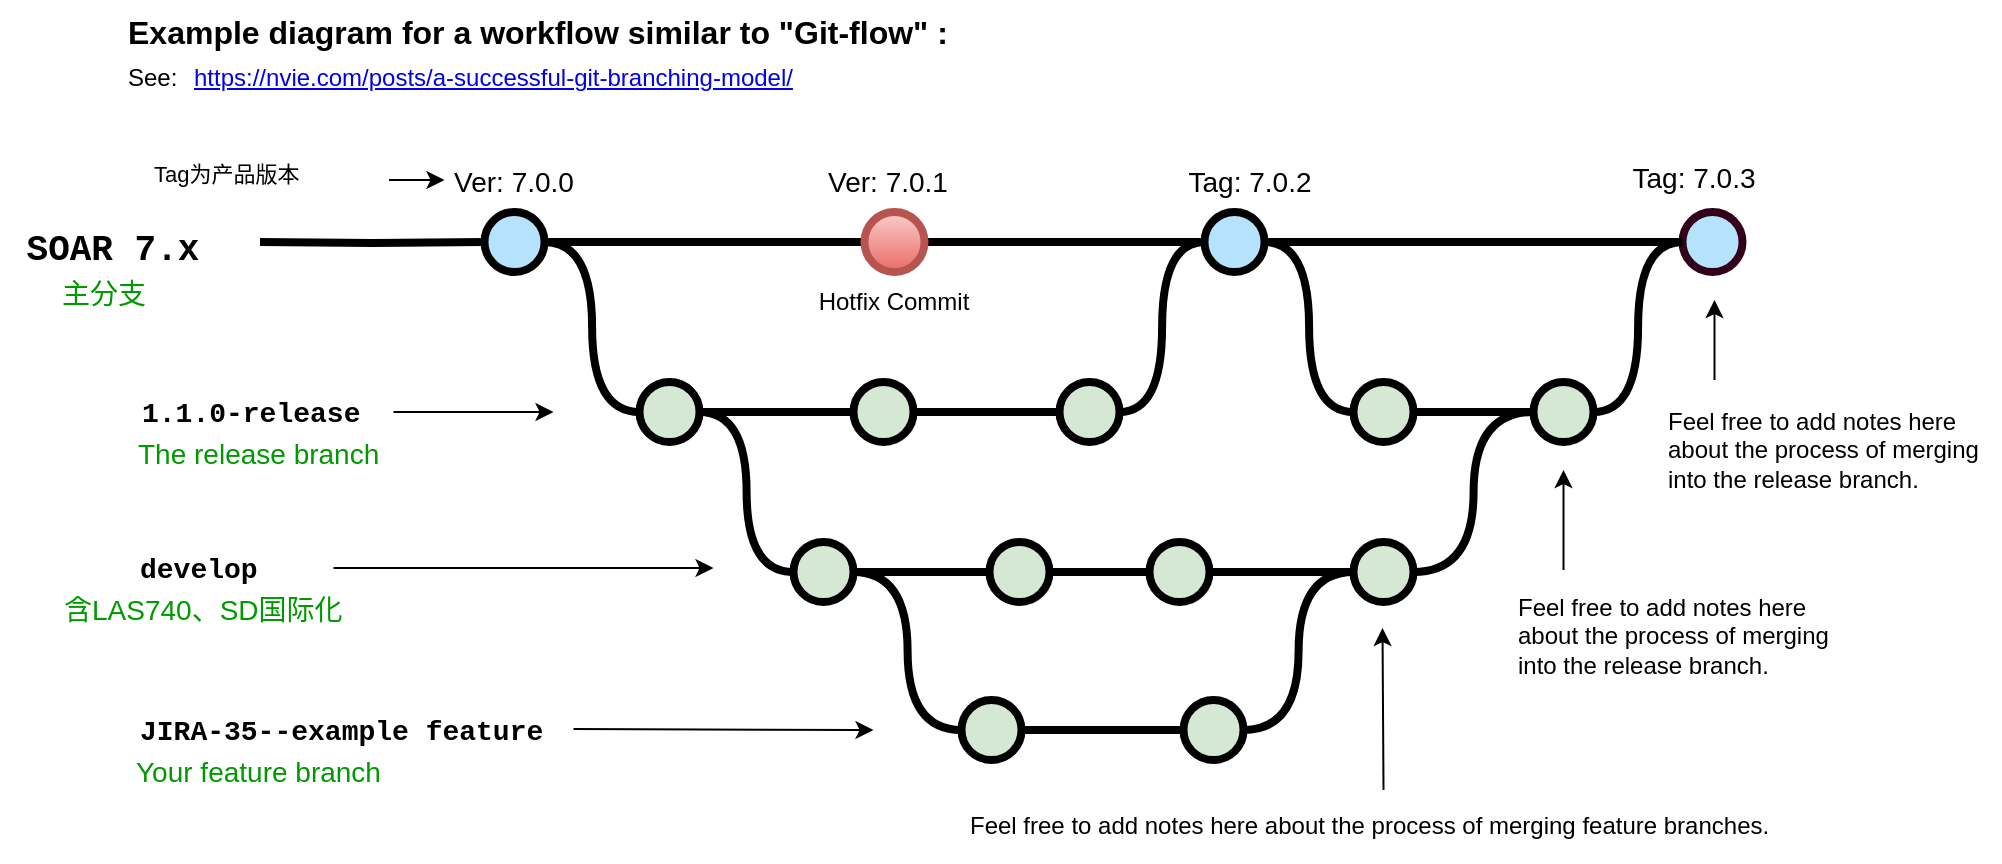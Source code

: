 <mxfile version="22.1.7" type="github" pages="2">
  <diagram id="yPxyJZ8AM_hMuL3Unpa9" name="complex gitflow">
    <mxGraphModel dx="1434" dy="758" grid="1" gridSize="10" guides="1" tooltips="1" connect="1" arrows="1" fold="1" page="1" pageScale="1" pageWidth="1100" pageHeight="850" math="0" shadow="0">
      <root>
        <mxCell id="0" />
        <mxCell id="1" parent="0" />
        <mxCell id="uWUnNED6HEl2aK5fdaIb-7" value="Hotfix Commit" style="text;html=1;strokeColor=none;fillColor=none;align=center;verticalAlign=middle;whiteSpace=wrap;overflow=hidden;" parent="1" vertex="1">
          <mxGeometry x="427.25" y="226" width="80" height="30" as="geometry" />
        </mxCell>
        <mxCell id="uWUnNED6HEl2aK5fdaIb-8" value="" style="edgeStyle=orthogonalEdgeStyle;rounded=0;html=1;jettySize=auto;orthogonalLoop=1;plain-blue;endArrow=none;endFill=0;strokeWidth=4;strokeColor=#000000;entryX=0;entryY=0.5;entryDx=0;entryDy=0;entryPerimeter=0;" parent="1" source="uWUnNED6HEl2aK5fdaIb-10" target="9hBKPDzoitwpIBdzFDQ7-16" edge="1">
          <mxGeometry x="292.25" y="211" as="geometry">
            <mxPoint x="442.25" y="211" as="targetPoint" />
          </mxGeometry>
        </mxCell>
        <mxCell id="uWUnNED6HEl2aK5fdaIb-9" style="edgeStyle=orthogonalEdgeStyle;curved=1;rounded=0;html=1;exitX=1;exitY=0.5;exitPerimeter=0;entryX=0;entryY=0.5;entryPerimeter=0;endArrow=none;endFill=0;jettySize=auto;orthogonalLoop=1;strokeWidth=4;fontSize=15;" parent="1" source="uWUnNED6HEl2aK5fdaIb-10" target="uWUnNED6HEl2aK5fdaIb-15" edge="1">
          <mxGeometry relative="1" as="geometry" />
        </mxCell>
        <mxCell id="uWUnNED6HEl2aK5fdaIb-10" value="" style="verticalLabelPosition=bottom;verticalAlign=top;html=1;strokeWidth=4;shape=mxgraph.flowchart.on-page_reference;plain-blue;gradientColor=none;fillColor=#B5E3Fe;strokeColor=#000000;" parent="1" vertex="1">
          <mxGeometry x="262.25" y="196" width="30" height="30" as="geometry" />
        </mxCell>
        <mxCell id="uWUnNED6HEl2aK5fdaIb-80" value="" style="edgeStyle=orthogonalEdgeStyle;curved=1;rounded=0;orthogonalLoop=1;jettySize=auto;html=1;endArrow=none;endFill=0;strokeWidth=4;entryX=0;entryY=0.5;entryDx=0;entryDy=0;entryPerimeter=0;" parent="1" source="uWUnNED6HEl2aK5fdaIb-11" target="uWUnNED6HEl2aK5fdaIb-109" edge="1">
          <mxGeometry relative="1" as="geometry">
            <mxPoint x="734.5" y="211" as="targetPoint" />
          </mxGeometry>
        </mxCell>
        <mxCell id="uWUnNED6HEl2aK5fdaIb-105" style="edgeStyle=orthogonalEdgeStyle;curved=1;rounded=0;orthogonalLoop=1;jettySize=auto;html=1;exitX=1;exitY=0.5;exitDx=0;exitDy=0;exitPerimeter=0;entryX=0;entryY=0.5;entryDx=0;entryDy=0;entryPerimeter=0;endArrow=none;endFill=0;strokeWidth=4;fontFamily=Courier New;fontColor=#009900;" parent="1" source="uWUnNED6HEl2aK5fdaIb-11" target="uWUnNED6HEl2aK5fdaIb-104" edge="1">
          <mxGeometry relative="1" as="geometry" />
        </mxCell>
        <mxCell id="uWUnNED6HEl2aK5fdaIb-11" value="" style="verticalLabelPosition=bottom;verticalAlign=top;html=1;strokeWidth=4;shape=mxgraph.flowchart.on-page_reference;plain-blue;gradientColor=none;strokeColor=#000000;fillColor=#B5E3FE;" parent="1" vertex="1">
          <mxGeometry x="622.25" y="196" width="30" height="30" as="geometry" />
        </mxCell>
        <mxCell id="uWUnNED6HEl2aK5fdaIb-109" value="" style="verticalLabelPosition=bottom;verticalAlign=top;html=1;strokeWidth=4;shape=mxgraph.flowchart.on-page_reference;plain-blue;gradientColor=none;strokeColor=#33001A;fillColor=#B5E3FE;" parent="1" vertex="1">
          <mxGeometry x="861.25" y="196" width="30" height="30" as="geometry" />
        </mxCell>
        <mxCell id="uWUnNED6HEl2aK5fdaIb-12" value="" style="edgeStyle=orthogonalEdgeStyle;rounded=0;html=1;jettySize=auto;orthogonalLoop=1;strokeWidth=4;endArrow=none;endFill=0;" parent="1" target="uWUnNED6HEl2aK5fdaIb-10" edge="1">
          <mxGeometry x="192.25" y="211" as="geometry">
            <mxPoint x="150" y="211" as="sourcePoint" />
          </mxGeometry>
        </mxCell>
        <mxCell id="uWUnNED6HEl2aK5fdaIb-13" value="&lt;h1 style=&quot;font-size: 18px;&quot;&gt;SOAR 7.x&lt;/h1&gt;" style="text;html=1;strokeColor=none;fillColor=none;align=center;verticalAlign=middle;whiteSpace=wrap;overflow=hidden;fontSize=18;fontStyle=1;fontFamily=Courier New;" parent="1" vertex="1">
          <mxGeometry x="20" y="190" width="113" height="42" as="geometry" />
        </mxCell>
        <mxCell id="uWUnNED6HEl2aK5fdaIb-14" style="edgeStyle=orthogonalEdgeStyle;curved=1;rounded=0;html=1;exitX=1;exitY=0.5;exitPerimeter=0;endArrow=none;endFill=0;jettySize=auto;orthogonalLoop=1;strokeWidth=4;fontSize=15;" parent="1" source="uWUnNED6HEl2aK5fdaIb-15" target="uWUnNED6HEl2aK5fdaIb-17" edge="1">
          <mxGeometry relative="1" as="geometry" />
        </mxCell>
        <mxCell id="uWUnNED6HEl2aK5fdaIb-15" value="" style="verticalLabelPosition=bottom;verticalAlign=top;html=1;strokeWidth=4;shape=mxgraph.flowchart.on-page_reference;plain-purple;gradientColor=none;strokeColor=#000000;fillColor=#D5E8D4;" parent="1" vertex="1">
          <mxGeometry x="339.75" y="281" width="30" height="30" as="geometry" />
        </mxCell>
        <mxCell id="uWUnNED6HEl2aK5fdaIb-16" style="edgeStyle=orthogonalEdgeStyle;curved=1;rounded=0;html=1;exitX=1;exitY=0.5;exitPerimeter=0;entryX=0;entryY=0.5;entryPerimeter=0;endArrow=none;endFill=0;jettySize=auto;orthogonalLoop=1;strokeWidth=4;fontSize=15;" parent="1" source="uWUnNED6HEl2aK5fdaIb-17" target="uWUnNED6HEl2aK5fdaIb-19" edge="1">
          <mxGeometry relative="1" as="geometry" />
        </mxCell>
        <mxCell id="uWUnNED6HEl2aK5fdaIb-17" value="" style="verticalLabelPosition=bottom;verticalAlign=top;html=1;strokeWidth=4;shape=mxgraph.flowchart.on-page_reference;plain-purple;gradientColor=none;strokeColor=#000000;fillColor=#D5E8D4;" parent="1" vertex="1">
          <mxGeometry x="446.75" y="281" width="30" height="30" as="geometry" />
        </mxCell>
        <mxCell id="uWUnNED6HEl2aK5fdaIb-18" style="edgeStyle=orthogonalEdgeStyle;curved=1;rounded=0;html=1;exitX=1;exitY=0.5;exitPerimeter=0;entryX=0;entryY=0.5;entryPerimeter=0;endArrow=none;endFill=0;jettySize=auto;orthogonalLoop=1;strokeWidth=4;fontSize=15;" parent="1" source="uWUnNED6HEl2aK5fdaIb-19" target="uWUnNED6HEl2aK5fdaIb-11" edge="1">
          <mxGeometry relative="1" as="geometry" />
        </mxCell>
        <mxCell id="uWUnNED6HEl2aK5fdaIb-19" value="" style="verticalLabelPosition=bottom;verticalAlign=top;html=1;strokeWidth=4;shape=mxgraph.flowchart.on-page_reference;plain-purple;gradientColor=none;strokeColor=#000000;fillColor=#D5E8D4;" parent="1" vertex="1">
          <mxGeometry x="549.75" y="281" width="30" height="30" as="geometry" />
        </mxCell>
        <mxCell id="uWUnNED6HEl2aK5fdaIb-20" value="1.1.0-release" style="text;html=1;strokeColor=none;fillColor=none;align=left;verticalAlign=middle;whiteSpace=wrap;overflow=hidden;fontSize=14;fontStyle=1;fontFamily=Courier New;" parent="1" vertex="1">
          <mxGeometry x="88.75" y="286" width="240" height="20" as="geometry" />
        </mxCell>
        <mxCell id="uWUnNED6HEl2aK5fdaIb-71" value="" style="edgeStyle=orthogonalEdgeStyle;rounded=0;orthogonalLoop=1;jettySize=auto;html=1;endArrow=none;endFill=0;strokeWidth=4;" parent="1" source="uWUnNED6HEl2aK5fdaIb-69" target="uWUnNED6HEl2aK5fdaIb-70" edge="1">
          <mxGeometry relative="1" as="geometry" />
        </mxCell>
        <mxCell id="uWUnNED6HEl2aK5fdaIb-75" style="edgeStyle=orthogonalEdgeStyle;rounded=0;orthogonalLoop=1;jettySize=auto;html=1;entryX=1;entryY=0.5;entryDx=0;entryDy=0;entryPerimeter=0;endArrow=none;endFill=0;strokeWidth=4;curved=1;" parent="1" source="uWUnNED6HEl2aK5fdaIb-69" target="uWUnNED6HEl2aK5fdaIb-15" edge="1">
          <mxGeometry relative="1" as="geometry" />
        </mxCell>
        <mxCell id="uWUnNED6HEl2aK5fdaIb-94" style="edgeStyle=orthogonalEdgeStyle;curved=1;rounded=0;orthogonalLoop=1;jettySize=auto;html=1;exitX=1;exitY=0.5;exitDx=0;exitDy=0;exitPerimeter=0;entryX=0;entryY=0.5;entryDx=0;entryDy=0;entryPerimeter=0;endArrow=none;endFill=0;strokeWidth=4;fontFamily=Courier New;fontColor=#009900;" parent="1" source="uWUnNED6HEl2aK5fdaIb-69" target="uWUnNED6HEl2aK5fdaIb-82" edge="1">
          <mxGeometry relative="1" as="geometry" />
        </mxCell>
        <mxCell id="uWUnNED6HEl2aK5fdaIb-69" value="" style="verticalLabelPosition=bottom;verticalAlign=top;html=1;strokeWidth=4;shape=mxgraph.flowchart.on-page_reference;plain-purple;gradientColor=none;strokeColor=#000000;fillColor=#D5E8D4;" parent="1" vertex="1">
          <mxGeometry x="416.75" y="361" width="30" height="30" as="geometry" />
        </mxCell>
        <mxCell id="uWUnNED6HEl2aK5fdaIb-78" value="" style="edgeStyle=orthogonalEdgeStyle;curved=1;rounded=0;orthogonalLoop=1;jettySize=auto;html=1;endArrow=none;endFill=0;strokeWidth=4;" parent="1" source="uWUnNED6HEl2aK5fdaIb-70" target="uWUnNED6HEl2aK5fdaIb-77" edge="1">
          <mxGeometry relative="1" as="geometry" />
        </mxCell>
        <mxCell id="uWUnNED6HEl2aK5fdaIb-70" value="" style="verticalLabelPosition=bottom;verticalAlign=top;html=1;strokeWidth=4;shape=mxgraph.flowchart.on-page_reference;plain-purple;gradientColor=none;strokeColor=#000000;fillColor=#D5E8D4;" parent="1" vertex="1">
          <mxGeometry x="514.75" y="361" width="30" height="30" as="geometry" />
        </mxCell>
        <mxCell id="uWUnNED6HEl2aK5fdaIb-96" value="" style="edgeStyle=orthogonalEdgeStyle;curved=1;rounded=0;orthogonalLoop=1;jettySize=auto;html=1;endArrow=none;endFill=0;strokeWidth=4;fontFamily=Courier New;fontColor=#009900;" parent="1" source="uWUnNED6HEl2aK5fdaIb-77" target="uWUnNED6HEl2aK5fdaIb-95" edge="1">
          <mxGeometry relative="1" as="geometry" />
        </mxCell>
        <mxCell id="uWUnNED6HEl2aK5fdaIb-77" value="" style="verticalLabelPosition=bottom;verticalAlign=top;html=1;strokeWidth=4;shape=mxgraph.flowchart.on-page_reference;plain-purple;gradientColor=none;strokeColor=#000000;fillColor=#D5E8D4;" parent="1" vertex="1">
          <mxGeometry x="594.75" y="361" width="30" height="30" as="geometry" />
        </mxCell>
        <mxCell id="uWUnNED6HEl2aK5fdaIb-108" style="edgeStyle=orthogonalEdgeStyle;curved=1;rounded=0;orthogonalLoop=1;jettySize=auto;html=1;entryX=0;entryY=0.5;entryDx=0;entryDy=0;entryPerimeter=0;endArrow=none;endFill=0;strokeWidth=4;fontFamily=Courier New;fontColor=#009900;" parent="1" source="uWUnNED6HEl2aK5fdaIb-95" target="uWUnNED6HEl2aK5fdaIb-106" edge="1">
          <mxGeometry relative="1" as="geometry" />
        </mxCell>
        <mxCell id="uWUnNED6HEl2aK5fdaIb-95" value="" style="verticalLabelPosition=bottom;verticalAlign=top;html=1;strokeWidth=4;shape=mxgraph.flowchart.on-page_reference;plain-purple;gradientColor=none;strokeColor=#000000;fillColor=#D5E8D4;" parent="1" vertex="1">
          <mxGeometry x="696.75" y="361" width="30" height="30" as="geometry" />
        </mxCell>
        <mxCell id="uWUnNED6HEl2aK5fdaIb-76" value="develop" style="text;html=1;strokeColor=none;fillColor=none;align=left;verticalAlign=middle;whiteSpace=wrap;overflow=hidden;fontSize=14;fontStyle=1;fontFamily=Courier New;" parent="1" vertex="1">
          <mxGeometry x="87.75" y="364" width="91" height="20" as="geometry" />
        </mxCell>
        <mxCell id="uWUnNED6HEl2aK5fdaIb-81" value="" style="edgeStyle=orthogonalEdgeStyle;rounded=0;orthogonalLoop=1;jettySize=auto;html=1;endArrow=none;endFill=0;strokeWidth=4;" parent="1" source="uWUnNED6HEl2aK5fdaIb-82" target="uWUnNED6HEl2aK5fdaIb-84" edge="1">
          <mxGeometry relative="1" as="geometry" />
        </mxCell>
        <mxCell id="uWUnNED6HEl2aK5fdaIb-82" value="" style="verticalLabelPosition=bottom;verticalAlign=top;html=1;strokeWidth=4;shape=mxgraph.flowchart.on-page_reference;plain-purple;gradientColor=none;strokeColor=#000000;fillColor=#D5E8D4;" parent="1" vertex="1">
          <mxGeometry x="500.75" y="440" width="30" height="30" as="geometry" />
        </mxCell>
        <mxCell id="uWUnNED6HEl2aK5fdaIb-97" style="edgeStyle=orthogonalEdgeStyle;curved=1;rounded=0;orthogonalLoop=1;jettySize=auto;html=1;exitX=1;exitY=0.5;exitDx=0;exitDy=0;exitPerimeter=0;entryX=0;entryY=0.5;entryDx=0;entryDy=0;entryPerimeter=0;endArrow=none;endFill=0;strokeWidth=4;fontFamily=Courier New;fontColor=#009900;" parent="1" source="uWUnNED6HEl2aK5fdaIb-84" target="uWUnNED6HEl2aK5fdaIb-95" edge="1">
          <mxGeometry relative="1" as="geometry" />
        </mxCell>
        <mxCell id="uWUnNED6HEl2aK5fdaIb-84" value="" style="verticalLabelPosition=bottom;verticalAlign=top;html=1;strokeWidth=4;shape=mxgraph.flowchart.on-page_reference;plain-purple;gradientColor=none;strokeColor=#000000;fillColor=#D5E8D4;" parent="1" vertex="1">
          <mxGeometry x="611.75" y="440" width="30" height="30" as="geometry" />
        </mxCell>
        <mxCell id="uWUnNED6HEl2aK5fdaIb-86" value="JIRA-35--example feature" style="text;html=1;strokeColor=none;fillColor=none;align=left;verticalAlign=middle;whiteSpace=wrap;overflow=hidden;fontSize=14;fontStyle=1;fontFamily=Courier New;" parent="1" vertex="1">
          <mxGeometry x="87.5" y="445" width="240" height="20" as="geometry" />
        </mxCell>
        <mxCell id="uWUnNED6HEl2aK5fdaIb-87" value="含LAS740、SD国际化" style="text;html=1;strokeColor=none;fillColor=none;align=left;verticalAlign=middle;whiteSpace=wrap;overflow=hidden;fontSize=14;fontStyle=0;fontColor=#009900;" parent="1" vertex="1">
          <mxGeometry x="50" y="384" width="240" height="20" as="geometry" />
        </mxCell>
        <mxCell id="uWUnNED6HEl2aK5fdaIb-88" value="Your feature branch" style="text;html=1;strokeColor=none;fillColor=none;align=left;verticalAlign=middle;whiteSpace=wrap;overflow=hidden;fontSize=14;fontStyle=0;fontColor=#009900;" parent="1" vertex="1">
          <mxGeometry x="85.75" y="465" width="240" height="20" as="geometry" />
        </mxCell>
        <mxCell id="uWUnNED6HEl2aK5fdaIb-89" value="The release branch" style="text;html=1;strokeColor=none;fillColor=none;align=left;verticalAlign=middle;whiteSpace=wrap;overflow=hidden;fontSize=14;fontStyle=0;fontColor=#009900;" parent="1" vertex="1">
          <mxGeometry x="86.75" y="306" width="240" height="20" as="geometry" />
        </mxCell>
        <mxCell id="uWUnNED6HEl2aK5fdaIb-90" value="主分支" style="text;html=1;strokeColor=none;fillColor=none;align=left;verticalAlign=middle;whiteSpace=wrap;overflow=hidden;fontSize=14;fontStyle=0;fontColor=#009900;" parent="1" vertex="1">
          <mxGeometry x="49.12" y="226" width="54.75" height="20" as="geometry" />
        </mxCell>
        <mxCell id="uWUnNED6HEl2aK5fdaIb-91" value="" style="endArrow=classic;html=1;strokeWidth=1;fontFamily=Courier New;fontColor=#009900;" parent="1" edge="1">
          <mxGeometry width="50" height="50" relative="1" as="geometry">
            <mxPoint x="306.75" y="454.5" as="sourcePoint" />
            <mxPoint x="456.75" y="455" as="targetPoint" />
          </mxGeometry>
        </mxCell>
        <mxCell id="uWUnNED6HEl2aK5fdaIb-92" value="" style="endArrow=classic;html=1;strokeWidth=1;fontFamily=Courier New;fontColor=#009900;" parent="1" edge="1">
          <mxGeometry width="50" height="50" relative="1" as="geometry">
            <mxPoint x="186.75" y="374" as="sourcePoint" />
            <mxPoint x="376.75" y="374" as="targetPoint" />
          </mxGeometry>
        </mxCell>
        <mxCell id="uWUnNED6HEl2aK5fdaIb-93" value="" style="endArrow=classic;html=1;strokeWidth=1;fontFamily=Courier New;fontColor=#009900;" parent="1" edge="1">
          <mxGeometry width="50" height="50" relative="1" as="geometry">
            <mxPoint x="216.75" y="296" as="sourcePoint" />
            <mxPoint x="296.75" y="296" as="targetPoint" />
          </mxGeometry>
        </mxCell>
        <mxCell id="uWUnNED6HEl2aK5fdaIb-101" value="Tag: 7.0.2" style="text;html=1;strokeColor=none;fillColor=none;align=center;verticalAlign=middle;whiteSpace=wrap;overflow=hidden;fontSize=14;" parent="1" vertex="1">
          <mxGeometry x="590.25" y="170" width="110" height="20" as="geometry" />
        </mxCell>
        <mxCell id="uWUnNED6HEl2aK5fdaIb-103" value="Ver: 7.0.0" style="text;html=1;strokeColor=none;fillColor=none;align=center;verticalAlign=middle;whiteSpace=wrap;overflow=hidden;fontSize=14;" parent="1" vertex="1">
          <mxGeometry x="242.25" y="170" width="70" height="20" as="geometry" />
        </mxCell>
        <mxCell id="uWUnNED6HEl2aK5fdaIb-107" value="" style="edgeStyle=orthogonalEdgeStyle;curved=1;rounded=0;orthogonalLoop=1;jettySize=auto;html=1;endArrow=none;endFill=0;strokeWidth=4;fontFamily=Courier New;fontColor=#009900;" parent="1" source="uWUnNED6HEl2aK5fdaIb-104" target="uWUnNED6HEl2aK5fdaIb-106" edge="1">
          <mxGeometry relative="1" as="geometry" />
        </mxCell>
        <mxCell id="uWUnNED6HEl2aK5fdaIb-104" value="" style="verticalLabelPosition=bottom;verticalAlign=top;html=1;strokeWidth=4;shape=mxgraph.flowchart.on-page_reference;plain-purple;gradientColor=none;strokeColor=#000000;fillColor=#D5E8D4;" parent="1" vertex="1">
          <mxGeometry x="696.75" y="281" width="30" height="30" as="geometry" />
        </mxCell>
        <mxCell id="uWUnNED6HEl2aK5fdaIb-115" style="edgeStyle=orthogonalEdgeStyle;curved=1;rounded=0;orthogonalLoop=1;jettySize=auto;html=1;entryX=0;entryY=0.5;entryDx=0;entryDy=0;entryPerimeter=0;endArrow=none;endFill=0;strokeWidth=4;fontFamily=Courier New;fontColor=#009900;" parent="1" source="uWUnNED6HEl2aK5fdaIb-106" target="uWUnNED6HEl2aK5fdaIb-109" edge="1">
          <mxGeometry relative="1" as="geometry" />
        </mxCell>
        <mxCell id="uWUnNED6HEl2aK5fdaIb-106" value="" style="verticalLabelPosition=bottom;verticalAlign=top;html=1;strokeWidth=4;shape=mxgraph.flowchart.on-page_reference;plain-purple;gradientColor=none;strokeColor=#000000;fillColor=#D5E8D4;" parent="1" vertex="1">
          <mxGeometry x="786.75" y="281" width="30" height="30" as="geometry" />
        </mxCell>
        <mxCell id="uWUnNED6HEl2aK5fdaIb-116" value="Tag: 7.0.3" style="text;html=1;strokeColor=none;fillColor=none;align=center;verticalAlign=middle;whiteSpace=wrap;overflow=hidden;fontSize=14;" parent="1" vertex="1">
          <mxGeometry x="812.25" y="168" width="110" height="20" as="geometry" />
        </mxCell>
        <mxCell id="uWUnNED6HEl2aK5fdaIb-117" value="" style="endArrow=classic;html=1;strokeWidth=1;fontFamily=Courier New;fontColor=#009900;exitX=0.5;exitY=0;exitDx=0;exitDy=0;" parent="1" source="fSnZ5vnYTslC5NarKmr_-5" edge="1">
          <mxGeometry width="50" height="50" relative="1" as="geometry">
            <mxPoint x="711.25" y="635.5" as="sourcePoint" />
            <mxPoint x="711.25" y="404" as="targetPoint" />
          </mxGeometry>
        </mxCell>
        <mxCell id="fSnZ5vnYTslC5NarKmr_-1" value="" style="endArrow=classic;html=1;strokeWidth=1;fontFamily=Courier New;fontColor=#009900;" parent="1" edge="1">
          <mxGeometry width="50" height="50" relative="1" as="geometry">
            <mxPoint x="801.75" y="375" as="sourcePoint" />
            <mxPoint x="801.75" y="325" as="targetPoint" />
          </mxGeometry>
        </mxCell>
        <mxCell id="fSnZ5vnYTslC5NarKmr_-4" value="&lt;span style=&quot;text-align: center&quot;&gt;Feel free to add notes here about the process of merging into the release branch.&lt;br&gt;&lt;/span&gt;" style="text;html=1;strokeColor=none;fillColor=none;align=left;verticalAlign=middle;whiteSpace=wrap;overflow=hidden;fontSize=12;fontStyle=0;fontColor=#000000;" parent="1" vertex="1">
          <mxGeometry x="776.75" y="375" width="163.25" height="66" as="geometry" />
        </mxCell>
        <mxCell id="fSnZ5vnYTslC5NarKmr_-5" value="&lt;div style=&quot;&quot;&gt;&lt;span&gt;Feel free to add notes here about the process of merging feature branches.&lt;/span&gt;&lt;/div&gt;" style="text;html=1;strokeColor=none;fillColor=none;align=left;verticalAlign=middle;whiteSpace=wrap;overflow=hidden;fontSize=12;fontStyle=0;fontColor=#000000;" parent="1" vertex="1">
          <mxGeometry x="502.63" y="485" width="418.25" height="36" as="geometry" />
        </mxCell>
        <mxCell id="fSnZ5vnYTslC5NarKmr_-9" value="" style="edgeStyle=orthogonalEdgeStyle;rounded=0;orthogonalLoop=1;jettySize=auto;html=1;fontSize=12;fontColor=#000000;entryX=0;entryY=0.5;entryDx=0;entryDy=0;" parent="1" source="fSnZ5vnYTslC5NarKmr_-8" target="uWUnNED6HEl2aK5fdaIb-103" edge="1">
          <mxGeometry relative="1" as="geometry">
            <mxPoint x="222.25" y="180" as="targetPoint" />
            <Array as="points">
              <mxPoint x="222.25" y="180" />
              <mxPoint x="222.25" y="180" />
            </Array>
          </mxGeometry>
        </mxCell>
        <mxCell id="fSnZ5vnYTslC5NarKmr_-8" value="&lt;span style=&quot;text-align: center; font-size: 11px;&quot;&gt;Tag为产品版本&lt;/span&gt;" style="text;html=1;strokeColor=none;fillColor=none;align=left;verticalAlign=middle;whiteSpace=wrap;overflow=hidden;fontSize=11;fontStyle=0;fontColor=#000000;" parent="1" vertex="1">
          <mxGeometry x="94.5" y="158" width="120" height="38" as="geometry" />
        </mxCell>
        <UserObject label="Example diagram for a workflow similar to &quot;Git-flow&quot; :" link="https://nvie.com/posts/a-successful-git-branching-model/" id="9hBKPDzoitwpIBdzFDQ7-2">
          <mxCell style="text;whiteSpace=wrap;html=1;fontStyle=1;fontSize=16;" parent="1" vertex="1">
            <mxGeometry x="82.25" y="90" width="427.75" height="20" as="geometry" />
          </mxCell>
        </UserObject>
        <UserObject label="&lt;a href=&quot;https://nvie.com/posts/a-successful-git-branching-model/&quot;&gt;https://nvie.com/posts/a-successful-git-branching-model/&lt;/a&gt;" link="https://nvie.com/posts/a-successful-git-branching-model/" id="9hBKPDzoitwpIBdzFDQ7-3">
          <mxCell style="text;whiteSpace=wrap;html=1;" parent="1" vertex="1">
            <mxGeometry x="115" y="115" width="355" height="20" as="geometry" />
          </mxCell>
        </UserObject>
        <UserObject label="See:" link="https://nvie.com/posts/a-successful-git-branching-model/" id="9hBKPDzoitwpIBdzFDQ7-7">
          <mxCell style="text;whiteSpace=wrap;html=1;" parent="1" vertex="1">
            <mxGeometry x="82.25" y="115" width="32.75" height="20" as="geometry" />
          </mxCell>
        </UserObject>
        <mxCell id="9hBKPDzoitwpIBdzFDQ7-14" value="" style="endArrow=classic;html=1;strokeWidth=1;fontFamily=Courier New;fontColor=#009900;" parent="1" edge="1">
          <mxGeometry width="50" height="50" relative="1" as="geometry">
            <mxPoint x="877.25" y="280" as="sourcePoint" />
            <mxPoint x="877.25" y="240" as="targetPoint" />
          </mxGeometry>
        </mxCell>
        <mxCell id="9hBKPDzoitwpIBdzFDQ7-15" value="&lt;span style=&quot;text-align: center&quot;&gt;Feel free to add notes here about the process of merging into the release branch.&lt;br&gt;&lt;br&gt;&lt;/span&gt;" style="text;html=1;strokeColor=none;fillColor=none;align=left;verticalAlign=middle;whiteSpace=wrap;overflow=hidden;fontSize=12;fontStyle=0;fontColor=#000000;" parent="1" vertex="1">
          <mxGeometry x="852.25" y="281" width="167.75" height="81" as="geometry" />
        </mxCell>
        <mxCell id="9hBKPDzoitwpIBdzFDQ7-21" value="" style="edgeStyle=orthogonalEdgeStyle;rounded=0;orthogonalLoop=1;jettySize=auto;html=1;fontSize=15;endArrow=none;endFill=0;strokeWidth=4;entryX=0;entryY=0.5;entryDx=0;entryDy=0;entryPerimeter=0;" parent="1" source="9hBKPDzoitwpIBdzFDQ7-16" target="uWUnNED6HEl2aK5fdaIb-11" edge="1">
          <mxGeometry relative="1" as="geometry">
            <mxPoint x="560.25" y="211" as="targetPoint" />
          </mxGeometry>
        </mxCell>
        <mxCell id="9hBKPDzoitwpIBdzFDQ7-16" value="" style="verticalLabelPosition=bottom;verticalAlign=top;html=1;strokeWidth=4;shape=mxgraph.flowchart.on-page_reference;plain-blue;gradientColor=#EA6B66;strokeColor=#B85450;fillColor=#F8CECC;" parent="1" vertex="1">
          <mxGeometry x="452.25" y="196" width="30" height="30" as="geometry" />
        </mxCell>
        <mxCell id="9hBKPDzoitwpIBdzFDQ7-61" value="Ver: 7.0.1" style="text;html=1;strokeColor=none;fillColor=none;align=center;verticalAlign=middle;whiteSpace=wrap;overflow=hidden;fontSize=14;" parent="1" vertex="1">
          <mxGeometry x="428.5" y="170" width="70" height="20" as="geometry" />
        </mxCell>
      </root>
    </mxGraphModel>
  </diagram>
  <diagram id="XI3RTF31Qea2m8Mlr1Z9" name="第 2 页">
    <mxGraphModel dx="2261" dy="1927" grid="1" gridSize="10" guides="1" tooltips="1" connect="1" arrows="1" fold="1" page="1" pageScale="1" pageWidth="827" pageHeight="1169" math="0" shadow="0">
      <root>
        <mxCell id="0" />
        <mxCell id="1" parent="0" />
        <mxCell id="Punx2uAzqqfFO6uJw5Ck-1" value="Hotfix Commit" style="text;html=1;strokeColor=none;fillColor=none;align=center;verticalAlign=middle;whiteSpace=wrap;overflow=hidden;fontFamily=Helvetica;" vertex="1" parent="1">
          <mxGeometry x="207.75" y="1359" width="80" height="30" as="geometry" />
        </mxCell>
        <mxCell id="Punx2uAzqqfFO6uJw5Ck-2" value="" style="edgeStyle=orthogonalEdgeStyle;rounded=0;html=1;jettySize=auto;orthogonalLoop=1;plain-blue;endArrow=none;endFill=0;strokeWidth=4;strokeColor=#000000;fontFamily=Helvetica;" edge="1" parent="1" source="Punx2uAzqqfFO6uJw5Ck-10">
          <mxGeometry x="292.25" y="211" as="geometry">
            <mxPoint x="1070" y="211" as="targetPoint" />
            <mxPoint x="130" y="211" as="sourcePoint" />
          </mxGeometry>
        </mxCell>
        <mxCell id="Punx2uAzqqfFO6uJw5Ck-10" value="&lt;h1 style=&quot;font-size: 12px;&quot;&gt;SOAR 7.x&lt;/h1&gt;" style="text;html=1;strokeColor=none;fillColor=none;align=center;verticalAlign=middle;whiteSpace=wrap;overflow=hidden;fontSize=12;fontStyle=1;fontFamily=Helvetica;" vertex="1" parent="1">
          <mxGeometry x="-107.63" y="190" width="117.63" height="42" as="geometry" />
        </mxCell>
        <mxCell id="Punx2uAzqqfFO6uJw5Ck-12" value="" style="verticalLabelPosition=bottom;verticalAlign=top;html=1;strokeWidth=4;shape=mxgraph.flowchart.on-page_reference;plain-purple;gradientColor=none;strokeColor=#000000;fillColor=#D5E8D4;fontFamily=Helvetica;" vertex="1" parent="1">
          <mxGeometry x="239.75" y="77" width="30" height="30" as="geometry" />
        </mxCell>
        <mxCell id="Punx2uAzqqfFO6uJw5Ck-16" value="" style="verticalLabelPosition=bottom;verticalAlign=top;html=1;strokeWidth=4;shape=mxgraph.flowchart.on-page_reference;plain-purple;gradientColor=none;strokeColor=#000000;fillColor=#D5E8D4;fontFamily=Helvetica;" vertex="1" parent="1">
          <mxGeometry x="477.5" y="1170" width="30" height="30" as="geometry" />
        </mxCell>
        <mxCell id="Punx2uAzqqfFO6uJw5Ck-21" value="" style="verticalLabelPosition=bottom;verticalAlign=top;html=1;strokeWidth=4;shape=mxgraph.flowchart.on-page_reference;plain-purple;gradientColor=none;strokeColor=#000000;fillColor=#D5E8D4;fontFamily=Helvetica;" vertex="1" parent="1">
          <mxGeometry x="344.5" y="1250" width="30" height="30" as="geometry" />
        </mxCell>
        <mxCell id="Punx2uAzqqfFO6uJw5Ck-23" value="" style="verticalLabelPosition=bottom;verticalAlign=top;html=1;strokeWidth=4;shape=mxgraph.flowchart.on-page_reference;plain-purple;gradientColor=none;strokeColor=#000000;fillColor=#D5E8D4;fontFamily=Helvetica;" vertex="1" parent="1">
          <mxGeometry x="442.5" y="1250" width="30" height="30" as="geometry" />
        </mxCell>
        <mxCell id="Punx2uAzqqfFO6uJw5Ck-25" value="" style="verticalLabelPosition=bottom;verticalAlign=top;html=1;strokeWidth=4;shape=mxgraph.flowchart.on-page_reference;plain-purple;gradientColor=none;strokeColor=#000000;fillColor=#D5E8D4;fontFamily=Helvetica;" vertex="1" parent="1">
          <mxGeometry x="522.5" y="1250" width="30" height="30" as="geometry" />
        </mxCell>
        <mxCell id="Punx2uAzqqfFO6uJw5Ck-27" value="" style="verticalLabelPosition=bottom;verticalAlign=top;html=1;strokeWidth=4;shape=mxgraph.flowchart.on-page_reference;plain-purple;gradientColor=none;strokeColor=#000000;fillColor=#D5E8D4;fontFamily=Helvetica;" vertex="1" parent="1">
          <mxGeometry x="624.5" y="1250" width="30" height="30" as="geometry" />
        </mxCell>
        <mxCell id="Punx2uAzqqfFO6uJw5Ck-30" value="" style="verticalLabelPosition=bottom;verticalAlign=top;html=1;strokeWidth=4;shape=mxgraph.flowchart.on-page_reference;plain-purple;gradientColor=none;strokeColor=#000000;fillColor=#D5E8D4;fontFamily=Helvetica;" vertex="1" parent="1">
          <mxGeometry x="428.5" y="1329" width="30" height="30" as="geometry" />
        </mxCell>
        <mxCell id="Punx2uAzqqfFO6uJw5Ck-32" value="" style="verticalLabelPosition=bottom;verticalAlign=top;html=1;strokeWidth=4;shape=mxgraph.flowchart.on-page_reference;plain-purple;gradientColor=none;strokeColor=#000000;fillColor=#D5E8D4;fontFamily=Helvetica;" vertex="1" parent="1">
          <mxGeometry x="539.5" y="1329" width="30" height="30" as="geometry" />
        </mxCell>
        <mxCell id="Punx2uAzqqfFO6uJw5Ck-34" value="合并LAS731至develop(含LAS英文版)" style="text;html=1;strokeColor=none;fillColor=none;align=left;verticalAlign=middle;whiteSpace=wrap;overflow=hidden;fontSize=14;fontStyle=0;fontColor=#009900;fontFamily=Helvetica;" vertex="1" parent="1">
          <mxGeometry x="-70" y="545" width="292.5" height="20" as="geometry" />
        </mxCell>
        <mxCell id="Punx2uAzqqfFO6uJw5Ck-35" value="Soarrelease&amp;nbsp;tag" style="text;html=1;strokeColor=none;fillColor=none;align=left;verticalAlign=middle;whiteSpace=wrap;overflow=hidden;fontSize=14;fontStyle=0;fontColor=#009900;fontFamily=Helvetica;" vertex="1" parent="1">
          <mxGeometry x="-52.5" y="-49" width="157.25" height="20" as="geometry" />
        </mxCell>
        <mxCell id="Punx2uAzqqfFO6uJw5Ck-36" value="The&amp;nbsp;feature/bugfix branch" style="text;html=1;strokeColor=none;fillColor=none;align=left;verticalAlign=middle;whiteSpace=wrap;overflow=hidden;fontSize=14;fontStyle=0;fontColor=#009900;fontFamily=Helvetica;" vertex="1" parent="1">
          <mxGeometry x="-100" y="77" width="240" height="20" as="geometry" />
        </mxCell>
        <mxCell id="Punx2uAzqqfFO6uJw5Ck-37" value="SOAR 产品维护分支" style="text;html=1;strokeColor=none;fillColor=none;align=left;verticalAlign=middle;whiteSpace=wrap;overflow=hidden;fontSize=12;fontStyle=0;fontColor=#009900;fontFamily=Helvetica;" vertex="1" parent="1">
          <mxGeometry x="-80" y="220" width="134.75" height="20" as="geometry" />
        </mxCell>
        <mxCell id="Punx2uAzqqfFO6uJw5Ck-39" value="" style="endArrow=classic;html=1;strokeWidth=1;fontFamily=Helvetica;fontColor=#009900;" edge="1" parent="1">
          <mxGeometry width="50" height="50" relative="1" as="geometry">
            <mxPoint x="78.62" y="-37" as="sourcePoint" />
            <mxPoint x="164.75" y="-37" as="targetPoint" />
          </mxGeometry>
        </mxCell>
        <mxCell id="Punx2uAzqqfFO6uJw5Ck-42" value="2023-05-18" style="text;html=1;strokeColor=none;fillColor=none;align=center;verticalAlign=middle;whiteSpace=wrap;overflow=hidden;fontSize=12;fontFamily=Helvetica;fontStyle=1" vertex="1" parent="1">
          <mxGeometry x="175" y="-70" width="87.75" height="20" as="geometry" />
        </mxCell>
        <mxCell id="Punx2uAzqqfFO6uJw5Ck-44" value="" style="verticalLabelPosition=bottom;verticalAlign=top;html=1;strokeWidth=4;shape=mxgraph.flowchart.on-page_reference;plain-purple;gradientColor=none;strokeColor=#000000;fillColor=#D5E8D4;fontFamily=Helvetica;" vertex="1" parent="1">
          <mxGeometry x="624.5" y="1170" width="30" height="30" as="geometry" />
        </mxCell>
        <mxCell id="Punx2uAzqqfFO6uJw5Ck-46" value="" style="verticalLabelPosition=bottom;verticalAlign=top;html=1;strokeWidth=4;shape=mxgraph.flowchart.on-page_reference;plain-purple;gradientColor=none;strokeColor=#000000;fillColor=#D5E8D4;fontFamily=Helvetica;" vertex="1" parent="1">
          <mxGeometry x="714.5" y="1170" width="30" height="30" as="geometry" />
        </mxCell>
        <mxCell id="Punx2uAzqqfFO6uJw5Ck-48" value="" style="endArrow=classic;html=1;strokeWidth=1;fontFamily=Helvetica;fontColor=#009900;exitX=0.5;exitY=0;exitDx=0;exitDy=0;" edge="1" parent="1" source="Punx2uAzqqfFO6uJw5Ck-51">
          <mxGeometry width="50" height="50" relative="1" as="geometry">
            <mxPoint x="639" y="1524.5" as="sourcePoint" />
            <mxPoint x="639" y="1293" as="targetPoint" />
          </mxGeometry>
        </mxCell>
        <mxCell id="Punx2uAzqqfFO6uJw5Ck-49" value="" style="endArrow=classic;html=1;strokeWidth=1;fontFamily=Helvetica;fontColor=#009900;" edge="1" parent="1">
          <mxGeometry width="50" height="50" relative="1" as="geometry">
            <mxPoint x="729.5" y="1264" as="sourcePoint" />
            <mxPoint x="729.5" y="1214" as="targetPoint" />
          </mxGeometry>
        </mxCell>
        <mxCell id="Punx2uAzqqfFO6uJw5Ck-50" value="&lt;span style=&quot;text-align: center&quot;&gt;Feel free to add notes here about the process of merging into the release branch.&lt;br&gt;&lt;/span&gt;" style="text;html=1;strokeColor=none;fillColor=none;align=left;verticalAlign=middle;whiteSpace=wrap;overflow=hidden;fontSize=12;fontStyle=0;fontColor=#000000;fontFamily=Helvetica;" vertex="1" parent="1">
          <mxGeometry x="704.5" y="1264" width="163.25" height="66" as="geometry" />
        </mxCell>
        <mxCell id="Punx2uAzqqfFO6uJw5Ck-51" value="&lt;div style=&quot;&quot;&gt;&lt;span&gt;Feel free to add notes here about the process of merging feature branches.&lt;/span&gt;&lt;/div&gt;" style="text;html=1;strokeColor=none;fillColor=none;align=left;verticalAlign=middle;whiteSpace=wrap;overflow=hidden;fontSize=12;fontStyle=0;fontColor=#000000;fontFamily=Helvetica;" vertex="1" parent="1">
          <mxGeometry x="430.38" y="1374" width="418.25" height="36" as="geometry" />
        </mxCell>
        <mxCell id="Punx2uAzqqfFO6uJw5Ck-58" value="&lt;span style=&quot;text-align: center&quot;&gt;Feel free to add notes here about the process of merging into the release branch.&lt;br&gt;&lt;br&gt;&lt;/span&gt;" style="text;html=1;strokeColor=none;fillColor=none;align=left;verticalAlign=middle;whiteSpace=wrap;overflow=hidden;fontSize=12;fontStyle=0;fontColor=#000000;fontFamily=Helvetica;" vertex="1" parent="1">
          <mxGeometry x="780" y="1170" width="167.75" height="81" as="geometry" />
        </mxCell>
        <mxCell id="Punx2uAzqqfFO6uJw5Ck-61" value="2023-07-17" style="text;html=1;strokeColor=none;fillColor=none;align=center;verticalAlign=middle;whiteSpace=wrap;overflow=hidden;fontSize=12;fontFamily=Helvetica;fontStyle=1" vertex="1" parent="1">
          <mxGeometry x="387.25" y="-70" width="81.5" height="20" as="geometry" />
        </mxCell>
        <mxCell id="Punx2uAzqqfFO6uJw5Ck-64" value="" style="verticalLabelPosition=bottom;verticalAlign=top;html=1;strokeWidth=4;shape=mxgraph.flowchart.on-page_reference;plain-purple;gradientColor=none;strokeColor=#000000;fillColor=#D5E8D4;fontFamily=Helvetica;" vertex="1" parent="1">
          <mxGeometry x="232.75" y="1247" width="30" height="30" as="geometry" />
        </mxCell>
        <mxCell id="Punx2uAzqqfFO6uJw5Ck-75" value="7.0.0-beta" style="text;html=1;strokeColor=none;fillColor=none;align=center;verticalAlign=middle;whiteSpace=wrap;overflow=hidden;fontSize=12;fontFamily=Helvetica;fontStyle=1" vertex="1" parent="1">
          <mxGeometry x="152.5" y="81" width="95" height="20" as="geometry" />
        </mxCell>
        <mxCell id="Punx2uAzqqfFO6uJw5Ck-77" value="2023-11-29" style="text;html=1;strokeColor=none;fillColor=none;align=center;verticalAlign=middle;whiteSpace=wrap;overflow=hidden;fontSize=12;fontFamily=Helvetica;fontStyle=1" vertex="1" parent="1">
          <mxGeometry x="602.88" y="-69" width="87.75" height="20" as="geometry" />
        </mxCell>
        <mxCell id="Punx2uAzqqfFO6uJw5Ck-78" value="2023-07-17" style="text;html=1;strokeColor=none;fillColor=none;align=center;verticalAlign=middle;whiteSpace=wrap;overflow=hidden;fontSize=12;fontFamily=Helvetica;fontStyle=1" vertex="1" parent="1">
          <mxGeometry x="823.13" y="466" width="81.5" height="20" as="geometry" />
        </mxCell>
        <mxCell id="Punx2uAzqqfFO6uJw5Ck-83" value="" style="edgeStyle=orthogonalEdgeStyle;rounded=0;html=1;jettySize=auto;orthogonalLoop=1;plain-blue;endArrow=none;endFill=0;strokeWidth=4;strokeColor=#000000;fontFamily=Helvetica;" edge="1" parent="1" source="Punx2uAzqqfFO6uJw5Ck-84">
          <mxGeometry x="282.25" y="701" as="geometry">
            <mxPoint x="1070" y="454" as="targetPoint" />
            <mxPoint x="292.25" y="454" as="sourcePoint" />
          </mxGeometry>
        </mxCell>
        <mxCell id="Punx2uAzqqfFO6uJw5Ck-84" value="develop&#xa;" style="text;html=1;strokeColor=none;fillColor=none;align=center;verticalAlign=bottom;whiteSpace=wrap;overflow=hidden;fontStyle=1;fontSize=14;" vertex="1" parent="1">
          <mxGeometry x="-230" y="433" width="70" height="42" as="geometry" />
        </mxCell>
        <mxCell id="Punx2uAzqqfFO6uJw5Ck-87" value="主分支" style="text;html=1;strokeColor=none;fillColor=none;align=left;verticalAlign=middle;whiteSpace=wrap;overflow=hidden;fontSize=14;fontStyle=0;fontColor=#009900;fontFamily=Helvetica;" vertex="1" parent="1">
          <mxGeometry x="-162.38" y="466" width="54.75" height="20" as="geometry" />
        </mxCell>
        <mxCell id="Punx2uAzqqfFO6uJw5Ck-94" value="SD英文版" style="text;html=1;strokeColor=none;fillColor=none;align=center;verticalAlign=middle;whiteSpace=wrap;overflow=hidden;fontSize=12;fontFamily=Helvetica;fontStyle=1" vertex="1" parent="1">
          <mxGeometry x="672" y="332" width="81.5" height="20" as="geometry" />
        </mxCell>
        <mxCell id="Punx2uAzqqfFO6uJw5Ck-110" value="" style="edgeStyle=orthogonalEdgeStyle;rounded=0;html=1;jettySize=auto;orthogonalLoop=1;plain-blue;endArrow=none;endFill=0;strokeWidth=4;strokeColor=#000000;fontFamily=Helvetica;" edge="1" parent="1">
          <mxGeometry x="282.25" y="701" as="geometry">
            <mxPoint x="1077.5" y="643" as="targetPoint" />
            <mxPoint x="-160" y="643" as="sourcePoint" />
          </mxGeometry>
        </mxCell>
        <mxCell id="Punx2uAzqqfFO6uJw5Ck-111" value="Las 7.x" style="text;html=1;strokeColor=none;fillColor=none;align=center;verticalAlign=middle;whiteSpace=wrap;overflow=hidden;fontStyle=1" vertex="1" parent="1">
          <mxGeometry x="-290" y="687" width="130" height="42" as="geometry" />
        </mxCell>
        <mxCell id="Punx2uAzqqfFO6uJw5Ck-114" value="主分支" style="text;html=1;strokeColor=none;fillColor=none;align=left;verticalAlign=middle;whiteSpace=wrap;overflow=hidden;fontSize=14;fontStyle=0;fontColor=#009900;fontFamily=Helvetica;" vertex="1" parent="1">
          <mxGeometry x="-222.38" y="656" width="54.75" height="20" as="geometry" />
        </mxCell>
        <mxCell id="Punx2uAzqqfFO6uJw5Ck-127" value="" style="verticalLabelPosition=bottom;verticalAlign=top;html=1;strokeWidth=4;shape=mxgraph.flowchart.on-page_reference;plain-purple;gradientColor=none;strokeColor=#000000;fillColor=#D5E8D4;fontFamily=Helvetica;" vertex="1" parent="1">
          <mxGeometry x="285.38" y="-55" width="30" height="30" as="geometry" />
        </mxCell>
        <mxCell id="Punx2uAzqqfFO6uJw5Ck-129" value="Tag: 7.0.0-beta" style="text;html=1;strokeColor=none;fillColor=none;align=center;verticalAlign=middle;whiteSpace=wrap;overflow=hidden;fontSize=12;fontFamily=Helvetica;fontStyle=1" vertex="1" parent="1">
          <mxGeometry x="179.75" y="-50" width="95" height="20" as="geometry" />
        </mxCell>
        <mxCell id="Punx2uAzqqfFO6uJw5Ck-136" value="" style="endArrow=classic;html=1;strokeWidth=1;fontFamily=Helvetica;fontColor=#009900;" edge="1" parent="1">
          <mxGeometry width="50" height="50" relative="1" as="geometry">
            <mxPoint x="76.12" y="90.5" as="sourcePoint" />
            <mxPoint x="162.25" y="90.5" as="targetPoint" />
          </mxGeometry>
        </mxCell>
        <mxCell id="Punx2uAzqqfFO6uJw5Ck-138" value="2022-09-18" style="text;html=1;strokeColor=none;fillColor=none;align=center;verticalAlign=middle;whiteSpace=wrap;overflow=hidden;fontSize=12;fontFamily=Helvetica;fontStyle=1" vertex="1" parent="1">
          <mxGeometry x="-23.88" y="430" width="87.75" height="20" as="geometry" />
        </mxCell>
        <mxCell id="Punx2uAzqqfFO6uJw5Ck-148" value="" style="verticalLabelPosition=bottom;verticalAlign=top;html=1;strokeWidth=4;shape=mxgraph.flowchart.on-page_reference;plain-purple;gradientColor=none;strokeColor=#000000;fillColor=#D5E8D4;fontFamily=Helvetica;" vertex="1" parent="1">
          <mxGeometry x="447.25" y="77" width="30" height="30" as="geometry" />
        </mxCell>
        <mxCell id="Punx2uAzqqfFO6uJw5Ck-150" value="feature-7.0.0" style="text;html=1;strokeColor=none;fillColor=none;align=center;verticalAlign=middle;whiteSpace=wrap;overflow=hidden;fontSize=12;fontFamily=Helvetica;fontStyle=1" vertex="1" parent="1">
          <mxGeometry x="360" y="81" width="95" height="20" as="geometry" />
        </mxCell>
        <mxCell id="Punx2uAzqqfFO6uJw5Ck-151" value="" style="verticalLabelPosition=bottom;verticalAlign=top;html=1;strokeWidth=4;shape=mxgraph.flowchart.on-page_reference;plain-purple;gradientColor=none;strokeColor=#000000;fillColor=#D5E8D4;fontFamily=Helvetica;" vertex="1" parent="1">
          <mxGeometry x="492.88" y="-55" width="30" height="30" as="geometry" />
        </mxCell>
        <mxCell id="Punx2uAzqqfFO6uJw5Ck-152" value="Tag: 7.0.0-final" style="text;html=1;strokeColor=none;fillColor=none;align=center;verticalAlign=middle;whiteSpace=wrap;overflow=hidden;fontSize=12;fontFamily=Helvetica;fontStyle=1" vertex="1" parent="1">
          <mxGeometry x="387.25" y="-50" width="95" height="20" as="geometry" />
        </mxCell>
        <mxCell id="Punx2uAzqqfFO6uJw5Ck-140" value="" style="verticalLabelPosition=bottom;verticalAlign=top;html=1;strokeWidth=4;shape=mxgraph.flowchart.on-page_reference;plain-purple;gradientColor=none;strokeColor=#000000;fillColor=#D5E8D4;fontFamily=Helvetica;" vertex="1" parent="1">
          <mxGeometry x="659.25" y="77" width="30" height="30" as="geometry" />
        </mxCell>
        <mxCell id="Punx2uAzqqfFO6uJw5Ck-142" value="7.0.1-bugfix" style="text;html=1;strokeColor=none;fillColor=none;align=center;verticalAlign=middle;whiteSpace=wrap;overflow=hidden;fontSize=12;fontFamily=Helvetica;fontStyle=1" vertex="1" parent="1">
          <mxGeometry x="572" y="81" width="95" height="20" as="geometry" />
        </mxCell>
        <mxCell id="Punx2uAzqqfFO6uJw5Ck-143" value="" style="verticalLabelPosition=bottom;verticalAlign=top;html=1;strokeWidth=4;shape=mxgraph.flowchart.on-page_reference;plain-purple;gradientColor=none;strokeColor=#000000;fillColor=#D5E8D4;fontFamily=Helvetica;" vertex="1" parent="1">
          <mxGeometry x="704.88" y="-55" width="30" height="30" as="geometry" />
        </mxCell>
        <mxCell id="Punx2uAzqqfFO6uJw5Ck-144" value="Tag: 7.0.1" style="text;html=1;strokeColor=none;fillColor=none;align=center;verticalAlign=middle;whiteSpace=wrap;overflow=hidden;fontSize=12;fontFamily=Helvetica;fontStyle=1" vertex="1" parent="1">
          <mxGeometry x="599.25" y="-50" width="95" height="20" as="geometry" />
        </mxCell>
        <mxCell id="Punx2uAzqqfFO6uJw5Ck-155" value="bugfix-7.3.1" style="text;html=1;strokeColor=none;fillColor=none;align=center;verticalAlign=middle;whiteSpace=wrap;overflow=hidden;fontSize=12;fontFamily=Helvetica;fontStyle=1" vertex="1" parent="1">
          <mxGeometry x="-200" y="746" width="114" height="20" as="geometry" />
        </mxCell>
        <mxCell id="hyZplnVCcw5Mi9xoFWL--6" value="包含LAS731" style="text;html=1;strokeColor=none;fillColor=none;align=left;verticalAlign=middle;whiteSpace=wrap;overflow=hidden;fontSize=14;fontStyle=0;fontColor=#009900;fontFamily=Helvetica;" vertex="1" parent="1">
          <mxGeometry x="127.75" y="330" width="80" height="20" as="geometry" />
        </mxCell>
        <mxCell id="hyZplnVCcw5Mi9xoFWL--15" value="feature-7.4.0" style="text;html=1;strokeColor=none;fillColor=none;align=center;verticalAlign=middle;whiteSpace=wrap;overflow=hidden;fontSize=12;fontFamily=Helvetica;fontStyle=1" vertex="1" parent="1">
          <mxGeometry x="125.75" y="746" width="114" height="20" as="geometry" />
        </mxCell>
        <mxCell id="hyZplnVCcw5Mi9xoFWL--18" value="合并SOAR7.0.0至develop" style="text;html=1;strokeColor=none;fillColor=none;align=left;verticalAlign=middle;whiteSpace=wrap;overflow=hidden;fontSize=14;fontStyle=0;fontColor=#009900;fontFamily=Helvetica;" vertex="1" parent="1">
          <mxGeometry x="555.51" y="280" width="182.5" height="20" as="geometry" />
        </mxCell>
        <mxCell id="hyZplnVCcw5Mi9xoFWL--9" value="" style="verticalLabelPosition=bottom;verticalAlign=top;html=1;strokeWidth=4;shape=mxgraph.flowchart.on-page_reference;plain-purple;gradientColor=none;strokeColor=#000000;fillColor=#D5E8D4;fontFamily=Helvetica;" vertex="1" parent="1">
          <mxGeometry x="230.5" y="736.5" width="30" height="30" as="geometry" />
        </mxCell>
        <mxCell id="hyZplnVCcw5Mi9xoFWL--11" value="" style="verticalLabelPosition=bottom;verticalAlign=top;html=1;strokeWidth=4;shape=mxgraph.flowchart.on-page_reference;plain-purple;gradientColor=none;strokeColor=#000000;fillColor=#D5E8D4;fontFamily=Helvetica;" vertex="1" parent="1">
          <mxGeometry x="271.5" y="856.5" width="30" height="30" as="geometry" />
        </mxCell>
        <mxCell id="hyZplnVCcw5Mi9xoFWL--13" value="Tag: 7.4.0" style="text;html=1;strokeColor=none;fillColor=none;align=center;verticalAlign=middle;whiteSpace=wrap;overflow=hidden;fontSize=12;fontFamily=Helvetica;fontStyle=1" vertex="1" parent="1">
          <mxGeometry x="226.5" y="886.5" width="95" height="20" as="geometry" />
        </mxCell>
        <mxCell id="hyZplnVCcw5Mi9xoFWL--19" value="" style="verticalLabelPosition=bottom;verticalAlign=top;html=1;strokeWidth=4;shape=mxgraph.flowchart.on-page_reference;plain-purple;gradientColor=none;strokeColor=#000000;fillColor=#D5E8D4;fontFamily=Helvetica;" vertex="1" parent="1">
          <mxGeometry x="744.5" y="330" width="30" height="30" as="geometry" />
        </mxCell>
        <mxCell id="hyZplnVCcw5Mi9xoFWL--16" value="合并LAS740至develop" style="text;html=1;strokeColor=none;fillColor=none;align=left;verticalAlign=middle;whiteSpace=wrap;overflow=hidden;fontSize=14;fontStyle=0;fontColor=#009900;fontFamily=Helvetica;" vertex="1" parent="1">
          <mxGeometry x="730" y="545" width="182.5" height="20" as="geometry" />
        </mxCell>
        <mxCell id="hyZplnVCcw5Mi9xoFWL--27" value="" style="verticalLabelPosition=bottom;verticalAlign=top;html=1;strokeWidth=4;shape=mxgraph.flowchart.on-page_reference;plain-purple;gradientColor=none;strokeColor=#000000;fillColor=#D5E8D4;fontFamily=Helvetica;" vertex="1" parent="1">
          <mxGeometry x="972.25" y="77" width="30" height="30" as="geometry" />
        </mxCell>
        <mxCell id="hyZplnVCcw5Mi9xoFWL--29" value="feature-7.1.0" style="text;html=1;strokeColor=none;fillColor=none;align=center;verticalAlign=middle;whiteSpace=wrap;overflow=hidden;fontSize=12;fontFamily=Helvetica;fontStyle=1" vertex="1" parent="1">
          <mxGeometry x="867.75" y="82" width="95" height="20" as="geometry" />
        </mxCell>
        <mxCell id="hyZplnVCcw5Mi9xoFWL--32" value="" style="verticalLabelPosition=bottom;verticalAlign=top;html=1;strokeWidth=4;shape=mxgraph.flowchart.on-page_reference;plain-purple;gradientColor=none;strokeColor=#000000;fillColor=#D5E8D4;fontFamily=Helvetica;" vertex="1" parent="1">
          <mxGeometry x="1077.25" y="76" width="30" height="30" as="geometry" />
        </mxCell>
        <mxCell id="hyZplnVCcw5Mi9xoFWL--34" value="7.0.2-bugfix" style="text;html=1;strokeColor=none;fillColor=none;align=center;verticalAlign=middle;whiteSpace=wrap;overflow=hidden;fontSize=12;fontFamily=Helvetica;fontStyle=1" vertex="1" parent="1">
          <mxGeometry x="1002.25" y="81" width="95" height="20" as="geometry" />
        </mxCell>
        <mxCell id="hyZplnVCcw5Mi9xoFWL--36" value="" style="curved=1;endArrow=classic;html=1;rounded=0;" edge="1" parent="1">
          <mxGeometry width="50" height="50" relative="1" as="geometry">
            <mxPoint x="848.63" y="452" as="sourcePoint" />
            <mxPoint x="920" y="210" as="targetPoint" />
            <Array as="points">
              <mxPoint x="898.63" y="452" />
              <mxPoint x="899" y="292" />
            </Array>
          </mxGeometry>
        </mxCell>
        <mxCell id="hyZplnVCcw5Mi9xoFWL--37" value="" style="curved=1;endArrow=classic;html=1;rounded=0;entryX=0.5;entryY=1;entryDx=0;entryDy=0;entryPerimeter=0;" edge="1" parent="1" target="hyZplnVCcw5Mi9xoFWL--27">
          <mxGeometry width="50" height="50" relative="1" as="geometry">
            <mxPoint x="945" y="210" as="sourcePoint" />
            <mxPoint x="975" y="110" as="targetPoint" />
            <Array as="points">
              <mxPoint x="965" y="190" />
              <mxPoint x="980" y="150" />
            </Array>
          </mxGeometry>
        </mxCell>
        <mxCell id="hyZplnVCcw5Mi9xoFWL--39" value="" style="curved=1;endArrow=classic;html=1;rounded=0;entryX=0.5;entryY=1;entryDx=0;entryDy=0;entryPerimeter=0;" edge="1" parent="1">
          <mxGeometry width="50" height="50" relative="1" as="geometry">
            <mxPoint x="1050" y="209" as="sourcePoint" />
            <mxPoint x="1092" y="106" as="targetPoint" />
            <Array as="points">
              <mxPoint x="1070" y="189" />
              <mxPoint x="1085" y="149" />
            </Array>
          </mxGeometry>
        </mxCell>
        <mxCell id="hyZplnVCcw5Mi9xoFWL--44" value="" style="curved=1;endArrow=classic;html=1;rounded=0;entryX=0.5;entryY=1;entryDx=0;entryDy=0;entryPerimeter=0;" edge="1" parent="1">
          <mxGeometry width="50" height="50" relative="1" as="geometry">
            <mxPoint x="209.75" y="209" as="sourcePoint" />
            <mxPoint x="251.75" y="106" as="targetPoint" />
            <Array as="points">
              <mxPoint x="229.75" y="189" />
              <mxPoint x="244.75" y="149" />
            </Array>
          </mxGeometry>
        </mxCell>
        <mxCell id="hyZplnVCcw5Mi9xoFWL--45" value="" style="curved=1;endArrow=classic;html=1;rounded=0;entryX=0.5;entryY=1;entryDx=0;entryDy=0;entryPerimeter=0;" edge="1" parent="1">
          <mxGeometry width="50" height="50" relative="1" as="geometry">
            <mxPoint x="630" y="209" as="sourcePoint" />
            <mxPoint x="672" y="106" as="targetPoint" />
            <Array as="points">
              <mxPoint x="650" y="189" />
              <mxPoint x="665" y="149" />
            </Array>
          </mxGeometry>
        </mxCell>
        <mxCell id="hyZplnVCcw5Mi9xoFWL--46" value="" style="curved=1;endArrow=classic;html=1;rounded=0;entryX=0.5;entryY=1;entryDx=0;entryDy=0;entryPerimeter=0;" edge="1" parent="1">
          <mxGeometry width="50" height="50" relative="1" as="geometry">
            <mxPoint x="416.5" y="209" as="sourcePoint" />
            <mxPoint x="458.5" y="106" as="targetPoint" />
            <Array as="points">
              <mxPoint x="436.5" y="189" />
              <mxPoint x="451.5" y="149" />
            </Array>
          </mxGeometry>
        </mxCell>
        <mxCell id="hyZplnVCcw5Mi9xoFWL--47" value="" style="curved=1;endArrow=classic;html=1;rounded=0;entryX=0.5;entryY=1;entryDx=0;entryDy=0;entryPerimeter=0;" edge="1" parent="1">
          <mxGeometry width="50" height="50" relative="1" as="geometry">
            <mxPoint x="252.25" y="77" as="sourcePoint" />
            <mxPoint x="294.25" y="-26" as="targetPoint" />
            <Array as="points">
              <mxPoint x="272.25" y="57" />
              <mxPoint x="287.25" y="17" />
            </Array>
          </mxGeometry>
        </mxCell>
        <mxCell id="hyZplnVCcw5Mi9xoFWL--48" value="" style="curved=1;endArrow=classic;html=1;rounded=0;entryX=0.5;entryY=1;entryDx=0;entryDy=0;entryPerimeter=0;" edge="1" parent="1">
          <mxGeometry width="50" height="50" relative="1" as="geometry">
            <mxPoint x="672.5" y="77" as="sourcePoint" />
            <mxPoint x="714.5" y="-26" as="targetPoint" />
            <Array as="points">
              <mxPoint x="692.5" y="57" />
              <mxPoint x="707.5" y="17" />
            </Array>
          </mxGeometry>
        </mxCell>
        <mxCell id="hyZplnVCcw5Mi9xoFWL--49" value="" style="curved=1;endArrow=classic;html=1;rounded=0;entryX=0.5;entryY=1;entryDx=0;entryDy=0;entryPerimeter=0;" edge="1" parent="1">
          <mxGeometry width="50" height="50" relative="1" as="geometry">
            <mxPoint x="459" y="77" as="sourcePoint" />
            <mxPoint x="501" y="-26" as="targetPoint" />
            <Array as="points">
              <mxPoint x="479" y="57" />
              <mxPoint x="494" y="17" />
            </Array>
          </mxGeometry>
        </mxCell>
        <mxCell id="hyZplnVCcw5Mi9xoFWL--50" value="" style="curved=1;endArrow=classic;html=1;rounded=0;exitX=0.855;exitY=0.855;exitDx=0;exitDy=0;exitPerimeter=0;" edge="1" parent="1" source="Punx2uAzqqfFO6uJw5Ck-151">
          <mxGeometry width="50" height="50" relative="1" as="geometry">
            <mxPoint x="510" y="100" as="sourcePoint" />
            <mxPoint x="580" y="210" as="targetPoint" />
            <Array as="points">
              <mxPoint x="550" y="-10" />
              <mxPoint x="570" y="60" />
            </Array>
          </mxGeometry>
        </mxCell>
        <mxCell id="hyZplnVCcw5Mi9xoFWL--51" value="" style="curved=1;endArrow=classic;html=1;rounded=0;exitX=0.855;exitY=0.855;exitDx=0;exitDy=0;exitPerimeter=0;" edge="1" parent="1">
          <mxGeometry width="50" height="50" relative="1" as="geometry">
            <mxPoint x="729" y="-27.5" as="sourcePoint" />
            <mxPoint x="790" y="211.5" as="targetPoint" />
            <Array as="points">
              <mxPoint x="760" y="-8.5" />
              <mxPoint x="780" y="61.5" />
            </Array>
          </mxGeometry>
        </mxCell>
        <mxCell id="hyZplnVCcw5Mi9xoFWL--52" value="" style="curved=1;endArrow=classic;html=1;rounded=0;exitX=0.855;exitY=0.855;exitDx=0;exitDy=0;exitPerimeter=0;" edge="1" parent="1">
          <mxGeometry width="50" height="50" relative="1" as="geometry">
            <mxPoint x="602.88" y="211" as="sourcePoint" />
            <mxPoint x="663.88" y="450" as="targetPoint" />
            <Array as="points">
              <mxPoint x="633.88" y="230" />
              <mxPoint x="653.88" y="300" />
            </Array>
          </mxGeometry>
        </mxCell>
        <mxCell id="hyZplnVCcw5Mi9xoFWL--53" value="" style="curved=1;endArrow=classic;html=1;rounded=0;entryX=0.145;entryY=0.855;entryDx=0;entryDy=0;entryPerimeter=0;" edge="1" parent="1" target="hyZplnVCcw5Mi9xoFWL--19">
          <mxGeometry width="50" height="50" relative="1" as="geometry">
            <mxPoint x="700" y="450" as="sourcePoint" />
            <mxPoint x="750" y="390" as="targetPoint" />
            <Array as="points">
              <mxPoint x="720" y="430" />
              <mxPoint x="740" y="400" />
            </Array>
          </mxGeometry>
        </mxCell>
        <mxCell id="hyZplnVCcw5Mi9xoFWL--54" value="" style="curved=1;endArrow=classic;html=1;rounded=0;exitX=0.855;exitY=0.855;exitDx=0;exitDy=0;exitPerimeter=0;" edge="1" parent="1" source="hyZplnVCcw5Mi9xoFWL--19">
          <mxGeometry width="50" height="50" relative="1" as="geometry">
            <mxPoint x="800" y="410" as="sourcePoint" />
            <mxPoint x="810" y="450" as="targetPoint" />
            <Array as="points">
              <mxPoint x="800" y="360" />
            </Array>
          </mxGeometry>
        </mxCell>
        <mxCell id="hyZplnVCcw5Mi9xoFWL--56" value="" style="curved=1;endArrow=classic;html=1;rounded=0;entryX=0.5;entryY=1;entryDx=0;entryDy=0;entryPerimeter=0;" edge="1" parent="1">
          <mxGeometry width="50" height="50" relative="1" as="geometry">
            <mxPoint x="760" y="640" as="sourcePoint" />
            <mxPoint x="832" y="457" as="targetPoint" />
            <Array as="points">
              <mxPoint x="810" y="590" />
              <mxPoint x="830" y="510" />
            </Array>
          </mxGeometry>
        </mxCell>
        <mxCell id="hyZplnVCcw5Mi9xoFWL--57" value="合并LAS7.4.0、SD英文化" style="text;html=1;strokeColor=none;fillColor=none;align=left;verticalAlign=middle;whiteSpace=wrap;overflow=hidden;fontSize=14;fontStyle=0;fontColor=#009900;fontFamily=Helvetica;" vertex="1" parent="1">
          <mxGeometry x="896" y="332" width="182.5" height="20" as="geometry" />
        </mxCell>
        <mxCell id="hyZplnVCcw5Mi9xoFWL--58" value="" style="curved=1;endArrow=classic;html=1;rounded=0;" edge="1" parent="1">
          <mxGeometry width="50" height="50" relative="1" as="geometry">
            <mxPoint x="108.38" y="452" as="sourcePoint" />
            <mxPoint x="179.75" y="210" as="targetPoint" />
            <Array as="points">
              <mxPoint x="150" y="452" />
              <mxPoint x="158.75" y="292" />
            </Array>
          </mxGeometry>
        </mxCell>
        <mxCell id="hyZplnVCcw5Mi9xoFWL--59" value="" style="curved=1;endArrow=classic;html=1;rounded=0;entryX=0.5;entryY=1;entryDx=0;entryDy=0;entryPerimeter=0;" edge="1" parent="1">
          <mxGeometry width="50" height="50" relative="1" as="geometry">
            <mxPoint x="40" y="640" as="sourcePoint" />
            <mxPoint x="92" y="460" as="targetPoint" />
            <Array as="points">
              <mxPoint x="70" y="593" />
              <mxPoint x="90" y="513" />
            </Array>
          </mxGeometry>
        </mxCell>
        <mxCell id="hyZplnVCcw5Mi9xoFWL--60" value="" style="curved=1;endArrow=classic;html=1;rounded=0;" edge="1" parent="1">
          <mxGeometry width="50" height="50" relative="1" as="geometry">
            <mxPoint x="-39" y="874.5" as="sourcePoint" />
            <mxPoint x="21" y="642" as="targetPoint" />
            <Array as="points">
              <mxPoint x="1" y="862" />
              <mxPoint x="11" y="772" />
            </Array>
          </mxGeometry>
        </mxCell>
        <mxCell id="hyZplnVCcw5Mi9xoFWL--61" value="" style="curved=1;endArrow=classic;html=1;rounded=0;" edge="1" parent="1">
          <mxGeometry width="50" height="50" relative="1" as="geometry">
            <mxPoint x="301.5" y="875.25" as="sourcePoint" />
            <mxPoint x="361.5" y="642.75" as="targetPoint" />
            <Array as="points">
              <mxPoint x="341.5" y="862.75" />
              <mxPoint x="351.5" y="772.75" />
            </Array>
          </mxGeometry>
        </mxCell>
        <mxCell id="Punx2uAzqqfFO6uJw5Ck-154" value="" style="verticalLabelPosition=bottom;verticalAlign=top;html=1;strokeWidth=4;shape=mxgraph.flowchart.on-page_reference;plain-purple;gradientColor=none;strokeColor=#000000;fillColor=#D5E8D4;fontFamily=Helvetica;" vertex="1" parent="1">
          <mxGeometry x="-107.25" y="736" width="30" height="30" as="geometry" />
        </mxCell>
        <mxCell id="Punx2uAzqqfFO6uJw5Ck-157" value="" style="verticalLabelPosition=bottom;verticalAlign=top;html=1;strokeWidth=4;shape=mxgraph.flowchart.on-page_reference;plain-purple;gradientColor=none;strokeColor=#000000;fillColor=#D5E8D4;fontFamily=Helvetica;" vertex="1" parent="1">
          <mxGeometry x="-66.25" y="856" width="30" height="30" as="geometry" />
        </mxCell>
        <mxCell id="Punx2uAzqqfFO6uJw5Ck-159" value="Tag: 7.3.1" style="text;html=1;strokeColor=none;fillColor=none;align=center;verticalAlign=middle;whiteSpace=wrap;overflow=hidden;fontSize=12;fontFamily=Helvetica;fontStyle=1" vertex="1" parent="1">
          <mxGeometry x="-111.25" y="886" width="95" height="20" as="geometry" />
        </mxCell>
        <mxCell id="hyZplnVCcw5Mi9xoFWL--62" value="" style="curved=1;endArrow=classic;html=1;rounded=0;entryX=0.5;entryY=0;entryDx=0;entryDy=0;entryPerimeter=0;" edge="1" parent="1" target="Punx2uAzqqfFO6uJw5Ck-154">
          <mxGeometry width="50" height="50" relative="1" as="geometry">
            <mxPoint x="-120" y="640" as="sourcePoint" />
            <mxPoint x="-20" y="690" as="targetPoint" />
            <Array as="points">
              <mxPoint x="-110" y="710" />
            </Array>
          </mxGeometry>
        </mxCell>
        <mxCell id="hyZplnVCcw5Mi9xoFWL--63" value="" style="curved=1;endArrow=classic;html=1;rounded=0;entryX=0.5;entryY=0;entryDx=0;entryDy=0;entryPerimeter=0;" edge="1" parent="1">
          <mxGeometry width="50" height="50" relative="1" as="geometry">
            <mxPoint x="-92.25" y="766.5" as="sourcePoint" />
            <mxPoint x="-64.25" y="862.5" as="targetPoint" />
            <Array as="points">
              <mxPoint x="-82.25" y="836.5" />
            </Array>
          </mxGeometry>
        </mxCell>
        <mxCell id="hyZplnVCcw5Mi9xoFWL--64" value="" style="curved=1;endArrow=classic;html=1;rounded=0;entryX=0.5;entryY=0;entryDx=0;entryDy=0;entryPerimeter=0;" edge="1" parent="1">
          <mxGeometry width="50" height="50" relative="1" as="geometry">
            <mxPoint x="215.75" y="640.75" as="sourcePoint" />
            <mxPoint x="243.75" y="736.75" as="targetPoint" />
            <Array as="points">
              <mxPoint x="225.75" y="710.75" />
            </Array>
          </mxGeometry>
        </mxCell>
        <mxCell id="hyZplnVCcw5Mi9xoFWL--65" value="" style="curved=1;endArrow=classic;html=1;rounded=0;entryX=0.5;entryY=0;entryDx=0;entryDy=0;entryPerimeter=0;" edge="1" parent="1">
          <mxGeometry width="50" height="50" relative="1" as="geometry">
            <mxPoint x="243.5" y="769.25" as="sourcePoint" />
            <mxPoint x="271.5" y="865.25" as="targetPoint" />
            <Array as="points">
              <mxPoint x="253.5" y="839.25" />
            </Array>
          </mxGeometry>
        </mxCell>
      </root>
    </mxGraphModel>
  </diagram>
</mxfile>

